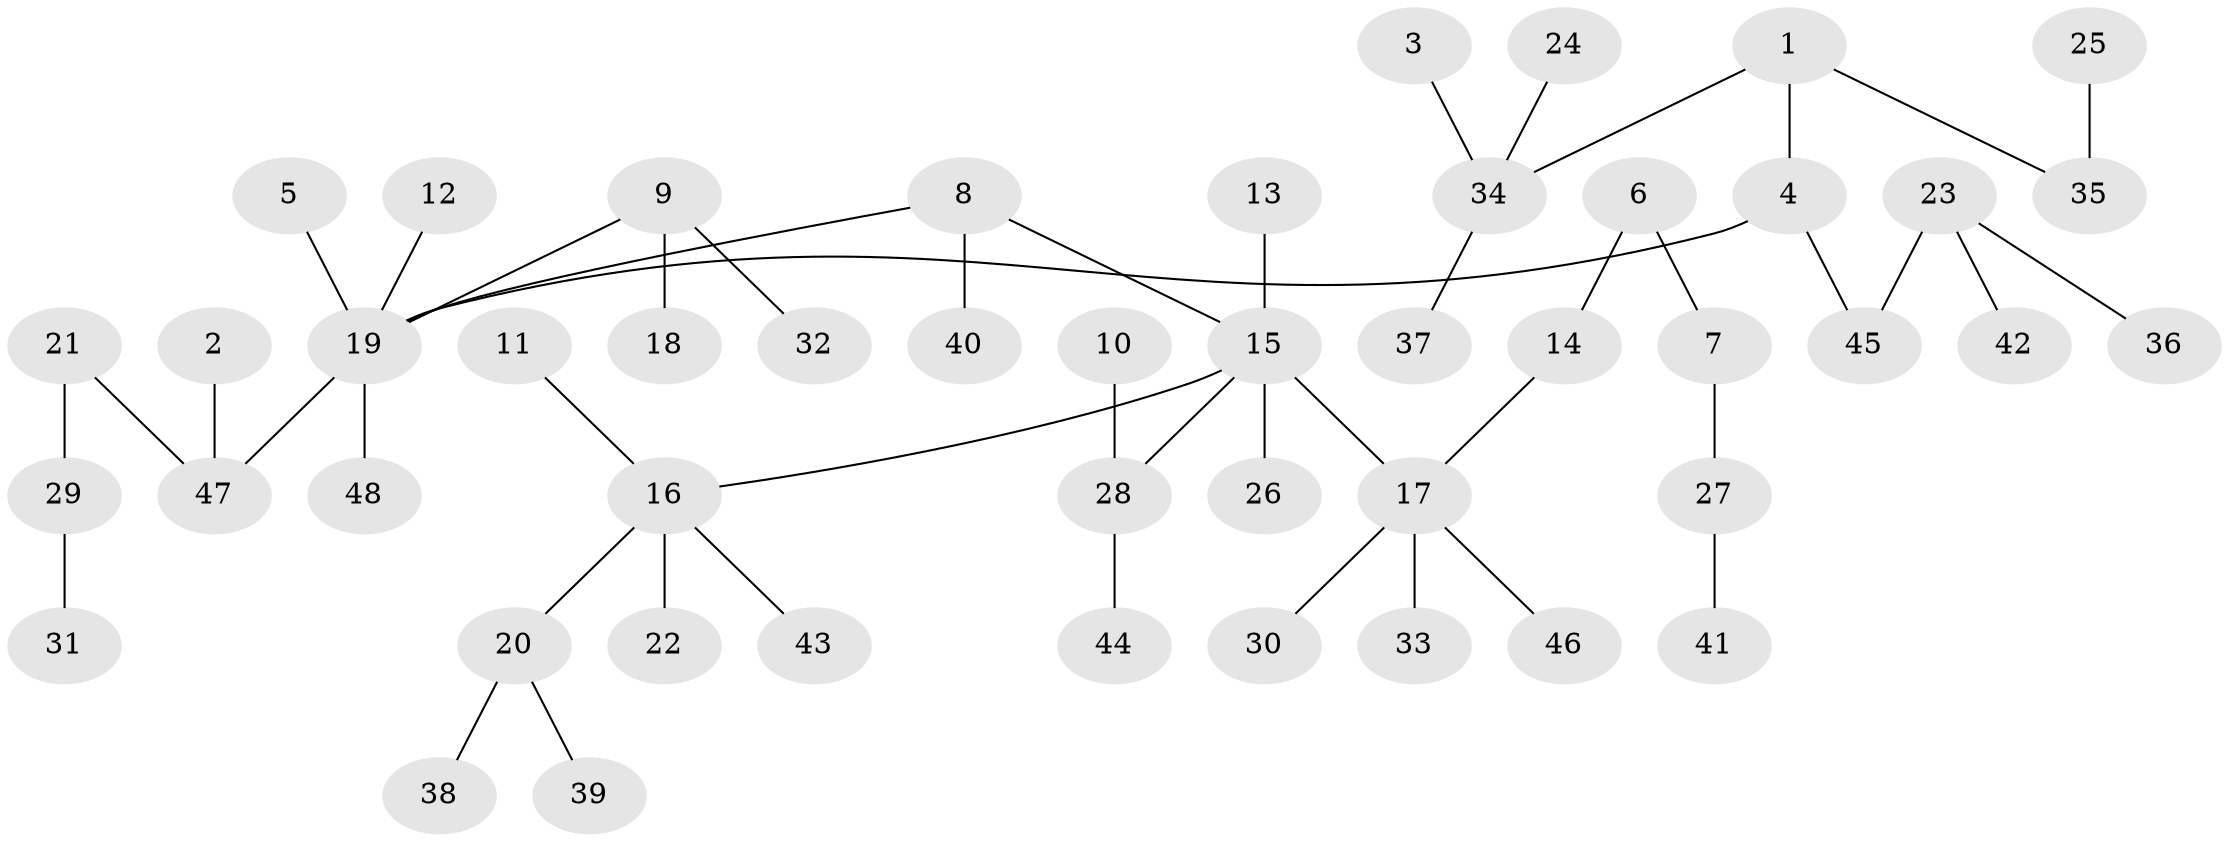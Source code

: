// original degree distribution, {4: 0.041666666666666664, 8: 0.010416666666666666, 5: 0.03125, 7: 0.020833333333333332, 6: 0.010416666666666666, 2: 0.2708333333333333, 3: 0.10416666666666667, 1: 0.5104166666666666}
// Generated by graph-tools (version 1.1) at 2025/02/03/09/25 03:02:29]
// undirected, 48 vertices, 47 edges
graph export_dot {
graph [start="1"]
  node [color=gray90,style=filled];
  1;
  2;
  3;
  4;
  5;
  6;
  7;
  8;
  9;
  10;
  11;
  12;
  13;
  14;
  15;
  16;
  17;
  18;
  19;
  20;
  21;
  22;
  23;
  24;
  25;
  26;
  27;
  28;
  29;
  30;
  31;
  32;
  33;
  34;
  35;
  36;
  37;
  38;
  39;
  40;
  41;
  42;
  43;
  44;
  45;
  46;
  47;
  48;
  1 -- 4 [weight=1.0];
  1 -- 34 [weight=1.0];
  1 -- 35 [weight=1.0];
  2 -- 47 [weight=1.0];
  3 -- 34 [weight=1.0];
  4 -- 19 [weight=1.0];
  4 -- 45 [weight=1.0];
  5 -- 19 [weight=1.0];
  6 -- 7 [weight=1.0];
  6 -- 14 [weight=1.0];
  7 -- 27 [weight=1.0];
  8 -- 15 [weight=1.0];
  8 -- 19 [weight=1.0];
  8 -- 40 [weight=1.0];
  9 -- 18 [weight=1.0];
  9 -- 19 [weight=1.0];
  9 -- 32 [weight=1.0];
  10 -- 28 [weight=1.0];
  11 -- 16 [weight=1.0];
  12 -- 19 [weight=1.0];
  13 -- 15 [weight=1.0];
  14 -- 17 [weight=1.0];
  15 -- 16 [weight=1.0];
  15 -- 17 [weight=1.0];
  15 -- 26 [weight=1.0];
  15 -- 28 [weight=1.0];
  16 -- 20 [weight=1.0];
  16 -- 22 [weight=1.0];
  16 -- 43 [weight=1.0];
  17 -- 30 [weight=1.0];
  17 -- 33 [weight=1.0];
  17 -- 46 [weight=1.0];
  19 -- 47 [weight=1.0];
  19 -- 48 [weight=1.0];
  20 -- 38 [weight=1.0];
  20 -- 39 [weight=1.0];
  21 -- 29 [weight=1.0];
  21 -- 47 [weight=1.0];
  23 -- 36 [weight=1.0];
  23 -- 42 [weight=1.0];
  23 -- 45 [weight=1.0];
  24 -- 34 [weight=1.0];
  25 -- 35 [weight=1.0];
  27 -- 41 [weight=1.0];
  28 -- 44 [weight=1.0];
  29 -- 31 [weight=1.0];
  34 -- 37 [weight=1.0];
}
